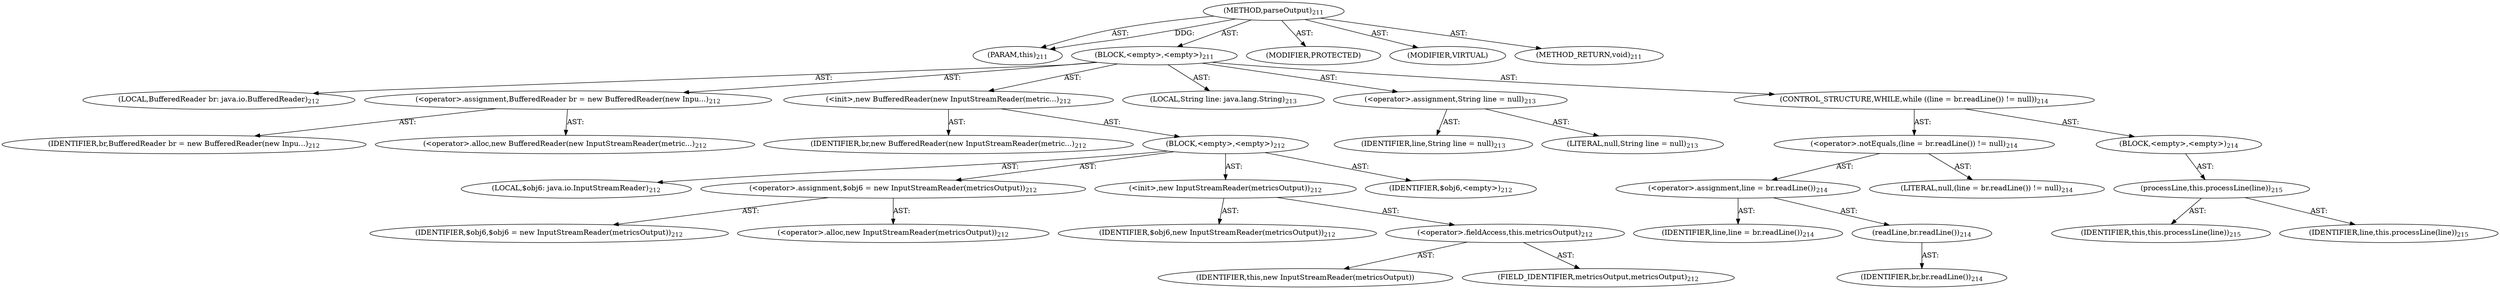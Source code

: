 digraph "parseOutput" {  
"111669149702" [label = <(METHOD,parseOutput)<SUB>211</SUB>> ]
"115964116993" [label = <(PARAM,this)<SUB>211</SUB>> ]
"25769803794" [label = <(BLOCK,&lt;empty&gt;,&lt;empty&gt;)<SUB>211</SUB>> ]
"94489280523" [label = <(LOCAL,BufferedReader br: java.io.BufferedReader)<SUB>212</SUB>> ]
"30064771156" [label = <(&lt;operator&gt;.assignment,BufferedReader br = new BufferedReader(new Inpu...)<SUB>212</SUB>> ]
"68719476810" [label = <(IDENTIFIER,br,BufferedReader br = new BufferedReader(new Inpu...)<SUB>212</SUB>> ]
"30064771157" [label = <(&lt;operator&gt;.alloc,new BufferedReader(new InputStreamReader(metric...)<SUB>212</SUB>> ]
"30064771158" [label = <(&lt;init&gt;,new BufferedReader(new InputStreamReader(metric...)<SUB>212</SUB>> ]
"68719476811" [label = <(IDENTIFIER,br,new BufferedReader(new InputStreamReader(metric...)<SUB>212</SUB>> ]
"25769803795" [label = <(BLOCK,&lt;empty&gt;,&lt;empty&gt;)<SUB>212</SUB>> ]
"94489280524" [label = <(LOCAL,$obj6: java.io.InputStreamReader)<SUB>212</SUB>> ]
"30064771159" [label = <(&lt;operator&gt;.assignment,$obj6 = new InputStreamReader(metricsOutput))<SUB>212</SUB>> ]
"68719476812" [label = <(IDENTIFIER,$obj6,$obj6 = new InputStreamReader(metricsOutput))<SUB>212</SUB>> ]
"30064771160" [label = <(&lt;operator&gt;.alloc,new InputStreamReader(metricsOutput))<SUB>212</SUB>> ]
"30064771161" [label = <(&lt;init&gt;,new InputStreamReader(metricsOutput))<SUB>212</SUB>> ]
"68719476813" [label = <(IDENTIFIER,$obj6,new InputStreamReader(metricsOutput))<SUB>212</SUB>> ]
"30064771162" [label = <(&lt;operator&gt;.fieldAccess,this.metricsOutput)<SUB>212</SUB>> ]
"68719476814" [label = <(IDENTIFIER,this,new InputStreamReader(metricsOutput))> ]
"55834574868" [label = <(FIELD_IDENTIFIER,metricsOutput,metricsOutput)<SUB>212</SUB>> ]
"68719476815" [label = <(IDENTIFIER,$obj6,&lt;empty&gt;)<SUB>212</SUB>> ]
"94489280525" [label = <(LOCAL,String line: java.lang.String)<SUB>213</SUB>> ]
"30064771163" [label = <(&lt;operator&gt;.assignment,String line = null)<SUB>213</SUB>> ]
"68719476816" [label = <(IDENTIFIER,line,String line = null)<SUB>213</SUB>> ]
"90194313240" [label = <(LITERAL,null,String line = null)<SUB>213</SUB>> ]
"47244640262" [label = <(CONTROL_STRUCTURE,WHILE,while ((line = br.readLine()) != null))<SUB>214</SUB>> ]
"30064771164" [label = <(&lt;operator&gt;.notEquals,(line = br.readLine()) != null)<SUB>214</SUB>> ]
"30064771165" [label = <(&lt;operator&gt;.assignment,line = br.readLine())<SUB>214</SUB>> ]
"68719476817" [label = <(IDENTIFIER,line,line = br.readLine())<SUB>214</SUB>> ]
"30064771166" [label = <(readLine,br.readLine())<SUB>214</SUB>> ]
"68719476818" [label = <(IDENTIFIER,br,br.readLine())<SUB>214</SUB>> ]
"90194313241" [label = <(LITERAL,null,(line = br.readLine()) != null)<SUB>214</SUB>> ]
"25769803796" [label = <(BLOCK,&lt;empty&gt;,&lt;empty&gt;)<SUB>214</SUB>> ]
"30064771167" [label = <(processLine,this.processLine(line))<SUB>215</SUB>> ]
"68719476737" [label = <(IDENTIFIER,this,this.processLine(line))<SUB>215</SUB>> ]
"68719476819" [label = <(IDENTIFIER,line,this.processLine(line))<SUB>215</SUB>> ]
"133143986202" [label = <(MODIFIER,PROTECTED)> ]
"133143986203" [label = <(MODIFIER,VIRTUAL)> ]
"128849018886" [label = <(METHOD_RETURN,void)<SUB>211</SUB>> ]
  "111669149702" -> "115964116993"  [ label = "AST: "] 
  "111669149702" -> "25769803794"  [ label = "AST: "] 
  "111669149702" -> "133143986202"  [ label = "AST: "] 
  "111669149702" -> "133143986203"  [ label = "AST: "] 
  "111669149702" -> "128849018886"  [ label = "AST: "] 
  "25769803794" -> "94489280523"  [ label = "AST: "] 
  "25769803794" -> "30064771156"  [ label = "AST: "] 
  "25769803794" -> "30064771158"  [ label = "AST: "] 
  "25769803794" -> "94489280525"  [ label = "AST: "] 
  "25769803794" -> "30064771163"  [ label = "AST: "] 
  "25769803794" -> "47244640262"  [ label = "AST: "] 
  "30064771156" -> "68719476810"  [ label = "AST: "] 
  "30064771156" -> "30064771157"  [ label = "AST: "] 
  "30064771158" -> "68719476811"  [ label = "AST: "] 
  "30064771158" -> "25769803795"  [ label = "AST: "] 
  "25769803795" -> "94489280524"  [ label = "AST: "] 
  "25769803795" -> "30064771159"  [ label = "AST: "] 
  "25769803795" -> "30064771161"  [ label = "AST: "] 
  "25769803795" -> "68719476815"  [ label = "AST: "] 
  "30064771159" -> "68719476812"  [ label = "AST: "] 
  "30064771159" -> "30064771160"  [ label = "AST: "] 
  "30064771161" -> "68719476813"  [ label = "AST: "] 
  "30064771161" -> "30064771162"  [ label = "AST: "] 
  "30064771162" -> "68719476814"  [ label = "AST: "] 
  "30064771162" -> "55834574868"  [ label = "AST: "] 
  "30064771163" -> "68719476816"  [ label = "AST: "] 
  "30064771163" -> "90194313240"  [ label = "AST: "] 
  "47244640262" -> "30064771164"  [ label = "AST: "] 
  "47244640262" -> "25769803796"  [ label = "AST: "] 
  "30064771164" -> "30064771165"  [ label = "AST: "] 
  "30064771164" -> "90194313241"  [ label = "AST: "] 
  "30064771165" -> "68719476817"  [ label = "AST: "] 
  "30064771165" -> "30064771166"  [ label = "AST: "] 
  "30064771166" -> "68719476818"  [ label = "AST: "] 
  "25769803796" -> "30064771167"  [ label = "AST: "] 
  "30064771167" -> "68719476737"  [ label = "AST: "] 
  "30064771167" -> "68719476819"  [ label = "AST: "] 
  "111669149702" -> "115964116993"  [ label = "DDG: "] 
}

